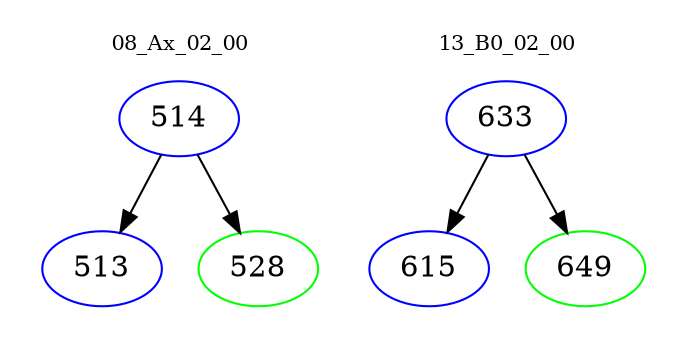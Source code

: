 digraph{
subgraph cluster_0 {
color = white
label = "08_Ax_02_00";
fontsize=10;
T0_514 [label="514", color="blue"]
T0_514 -> T0_513 [color="black"]
T0_513 [label="513", color="blue"]
T0_514 -> T0_528 [color="black"]
T0_528 [label="528", color="green"]
}
subgraph cluster_1 {
color = white
label = "13_B0_02_00";
fontsize=10;
T1_633 [label="633", color="blue"]
T1_633 -> T1_615 [color="black"]
T1_615 [label="615", color="blue"]
T1_633 -> T1_649 [color="black"]
T1_649 [label="649", color="green"]
}
}
